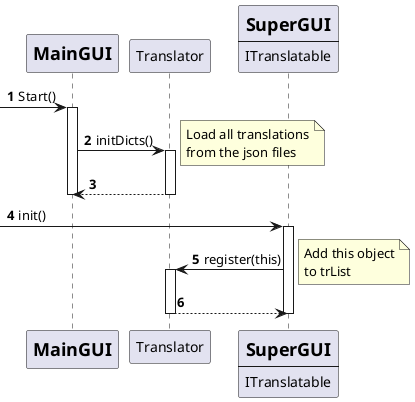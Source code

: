 @startuml playerInteractionController
autonumber

participant "=MainGUI" as MG order 10
participant "Translator" as TR order 20
participant "=SuperGUI\n----\nITranslatable" as IT order 30

[-> MG: Start()
activate MG
MG -> TR: initDicts()
note right: Load all translations\nfrom the json files
activate TR
TR --> MG
deactivate TR
deactivate MG

[-> IT: init()
activate IT

IT -> TR: register(this)
activate TR
note right: Add this object\nto trList
TR --> IT
deactivate TR
deactivate IT
@enduml
